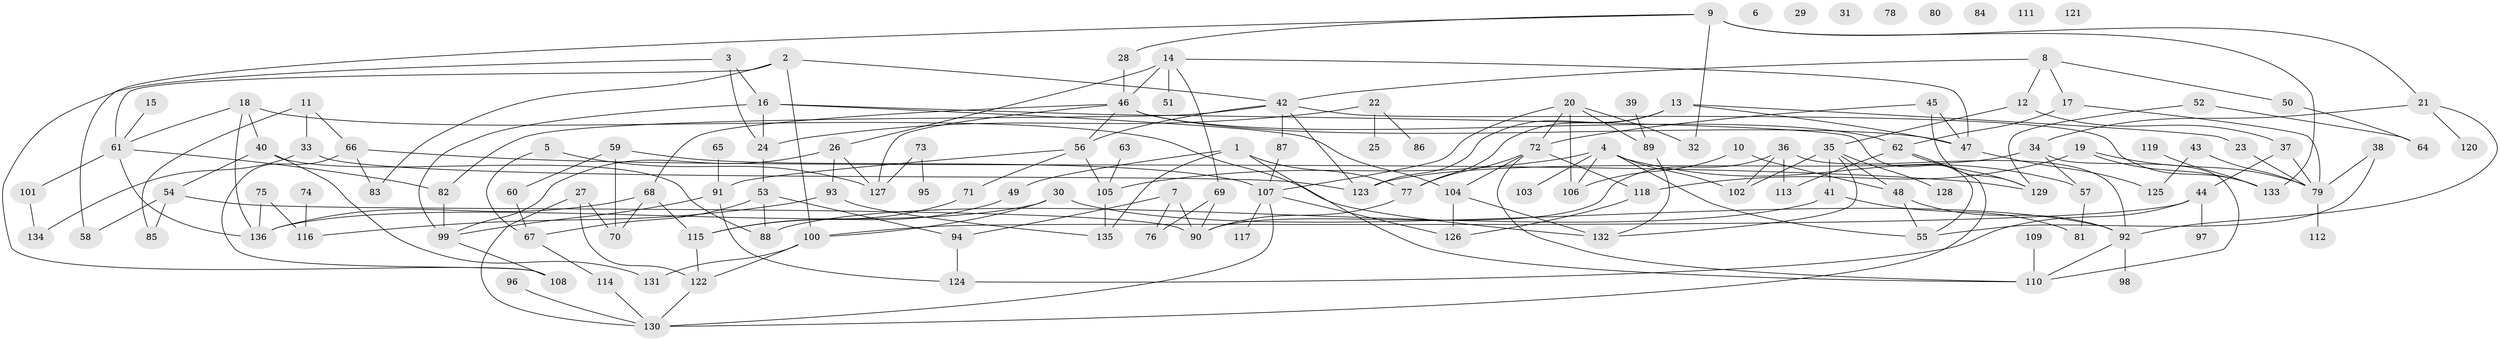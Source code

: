 // Generated by graph-tools (version 1.1) at 2025/00/03/09/25 03:00:48]
// undirected, 136 vertices, 203 edges
graph export_dot {
graph [start="1"]
  node [color=gray90,style=filled];
  1;
  2;
  3;
  4;
  5;
  6;
  7;
  8;
  9;
  10;
  11;
  12;
  13;
  14;
  15;
  16;
  17;
  18;
  19;
  20;
  21;
  22;
  23;
  24;
  25;
  26;
  27;
  28;
  29;
  30;
  31;
  32;
  33;
  34;
  35;
  36;
  37;
  38;
  39;
  40;
  41;
  42;
  43;
  44;
  45;
  46;
  47;
  48;
  49;
  50;
  51;
  52;
  53;
  54;
  55;
  56;
  57;
  58;
  59;
  60;
  61;
  62;
  63;
  64;
  65;
  66;
  67;
  68;
  69;
  70;
  71;
  72;
  73;
  74;
  75;
  76;
  77;
  78;
  79;
  80;
  81;
  82;
  83;
  84;
  85;
  86;
  87;
  88;
  89;
  90;
  91;
  92;
  93;
  94;
  95;
  96;
  97;
  98;
  99;
  100;
  101;
  102;
  103;
  104;
  105;
  106;
  107;
  108;
  109;
  110;
  111;
  112;
  113;
  114;
  115;
  116;
  117;
  118;
  119;
  120;
  121;
  122;
  123;
  124;
  125;
  126;
  127;
  128;
  129;
  130;
  131;
  132;
  133;
  134;
  135;
  136;
  1 -- 49;
  1 -- 77;
  1 -- 110;
  1 -- 135;
  2 -- 42;
  2 -- 61;
  2 -- 83;
  2 -- 100;
  3 -- 16;
  3 -- 24;
  3 -- 108;
  4 -- 55;
  4 -- 57;
  4 -- 102;
  4 -- 103;
  4 -- 105;
  4 -- 106;
  5 -- 67;
  5 -- 127;
  7 -- 76;
  7 -- 90;
  7 -- 94;
  8 -- 12;
  8 -- 17;
  8 -- 42;
  8 -- 50;
  9 -- 21;
  9 -- 28;
  9 -- 32;
  9 -- 58;
  9 -- 133;
  10 -- 48;
  10 -- 106;
  11 -- 33;
  11 -- 66;
  11 -- 85;
  12 -- 35;
  12 -- 37;
  13 -- 23;
  13 -- 47;
  13 -- 77;
  13 -- 123;
  14 -- 26;
  14 -- 46;
  14 -- 47;
  14 -- 51;
  14 -- 69;
  15 -- 61;
  16 -- 24;
  16 -- 55;
  16 -- 99;
  16 -- 104;
  17 -- 62;
  17 -- 79;
  18 -- 40;
  18 -- 61;
  18 -- 132;
  18 -- 136;
  19 -- 79;
  19 -- 118;
  19 -- 133;
  20 -- 32;
  20 -- 72;
  20 -- 89;
  20 -- 106;
  20 -- 107;
  21 -- 34;
  21 -- 92;
  21 -- 120;
  22 -- 24;
  22 -- 25;
  22 -- 86;
  23 -- 79;
  24 -- 53;
  26 -- 93;
  26 -- 99;
  26 -- 127;
  27 -- 70;
  27 -- 122;
  27 -- 130;
  28 -- 46;
  30 -- 92;
  30 -- 100;
  30 -- 136;
  33 -- 123;
  33 -- 134;
  34 -- 57;
  34 -- 110;
  34 -- 123;
  35 -- 41;
  35 -- 48;
  35 -- 102;
  35 -- 128;
  35 -- 132;
  36 -- 90;
  36 -- 92;
  36 -- 102;
  36 -- 113;
  37 -- 44;
  37 -- 79;
  38 -- 55;
  38 -- 79;
  39 -- 89;
  40 -- 54;
  40 -- 88;
  40 -- 131;
  41 -- 81;
  41 -- 88;
  42 -- 56;
  42 -- 82;
  42 -- 87;
  42 -- 123;
  42 -- 133;
  43 -- 79;
  43 -- 125;
  44 -- 97;
  44 -- 100;
  44 -- 124;
  45 -- 47;
  45 -- 72;
  45 -- 129;
  46 -- 47;
  46 -- 56;
  46 -- 62;
  46 -- 68;
  46 -- 127;
  47 -- 125;
  48 -- 55;
  48 -- 92;
  49 -- 115;
  50 -- 64;
  52 -- 64;
  52 -- 129;
  53 -- 67;
  53 -- 88;
  53 -- 94;
  54 -- 58;
  54 -- 85;
  54 -- 90;
  56 -- 71;
  56 -- 91;
  56 -- 105;
  57 -- 81;
  59 -- 60;
  59 -- 70;
  59 -- 107;
  60 -- 67;
  61 -- 82;
  61 -- 101;
  61 -- 136;
  62 -- 113;
  62 -- 129;
  62 -- 130;
  63 -- 105;
  65 -- 91;
  66 -- 83;
  66 -- 108;
  66 -- 129;
  67 -- 114;
  68 -- 70;
  68 -- 115;
  68 -- 136;
  69 -- 76;
  69 -- 90;
  71 -- 115;
  72 -- 77;
  72 -- 104;
  72 -- 110;
  72 -- 118;
  73 -- 95;
  73 -- 127;
  74 -- 116;
  75 -- 116;
  75 -- 136;
  77 -- 90;
  79 -- 112;
  82 -- 99;
  87 -- 107;
  89 -- 132;
  91 -- 99;
  91 -- 124;
  92 -- 98;
  92 -- 110;
  93 -- 116;
  93 -- 135;
  94 -- 124;
  96 -- 130;
  99 -- 108;
  100 -- 122;
  100 -- 131;
  101 -- 134;
  104 -- 126;
  104 -- 132;
  105 -- 135;
  107 -- 117;
  107 -- 126;
  107 -- 130;
  109 -- 110;
  114 -- 130;
  115 -- 122;
  118 -- 126;
  119 -- 133;
  122 -- 130;
}
